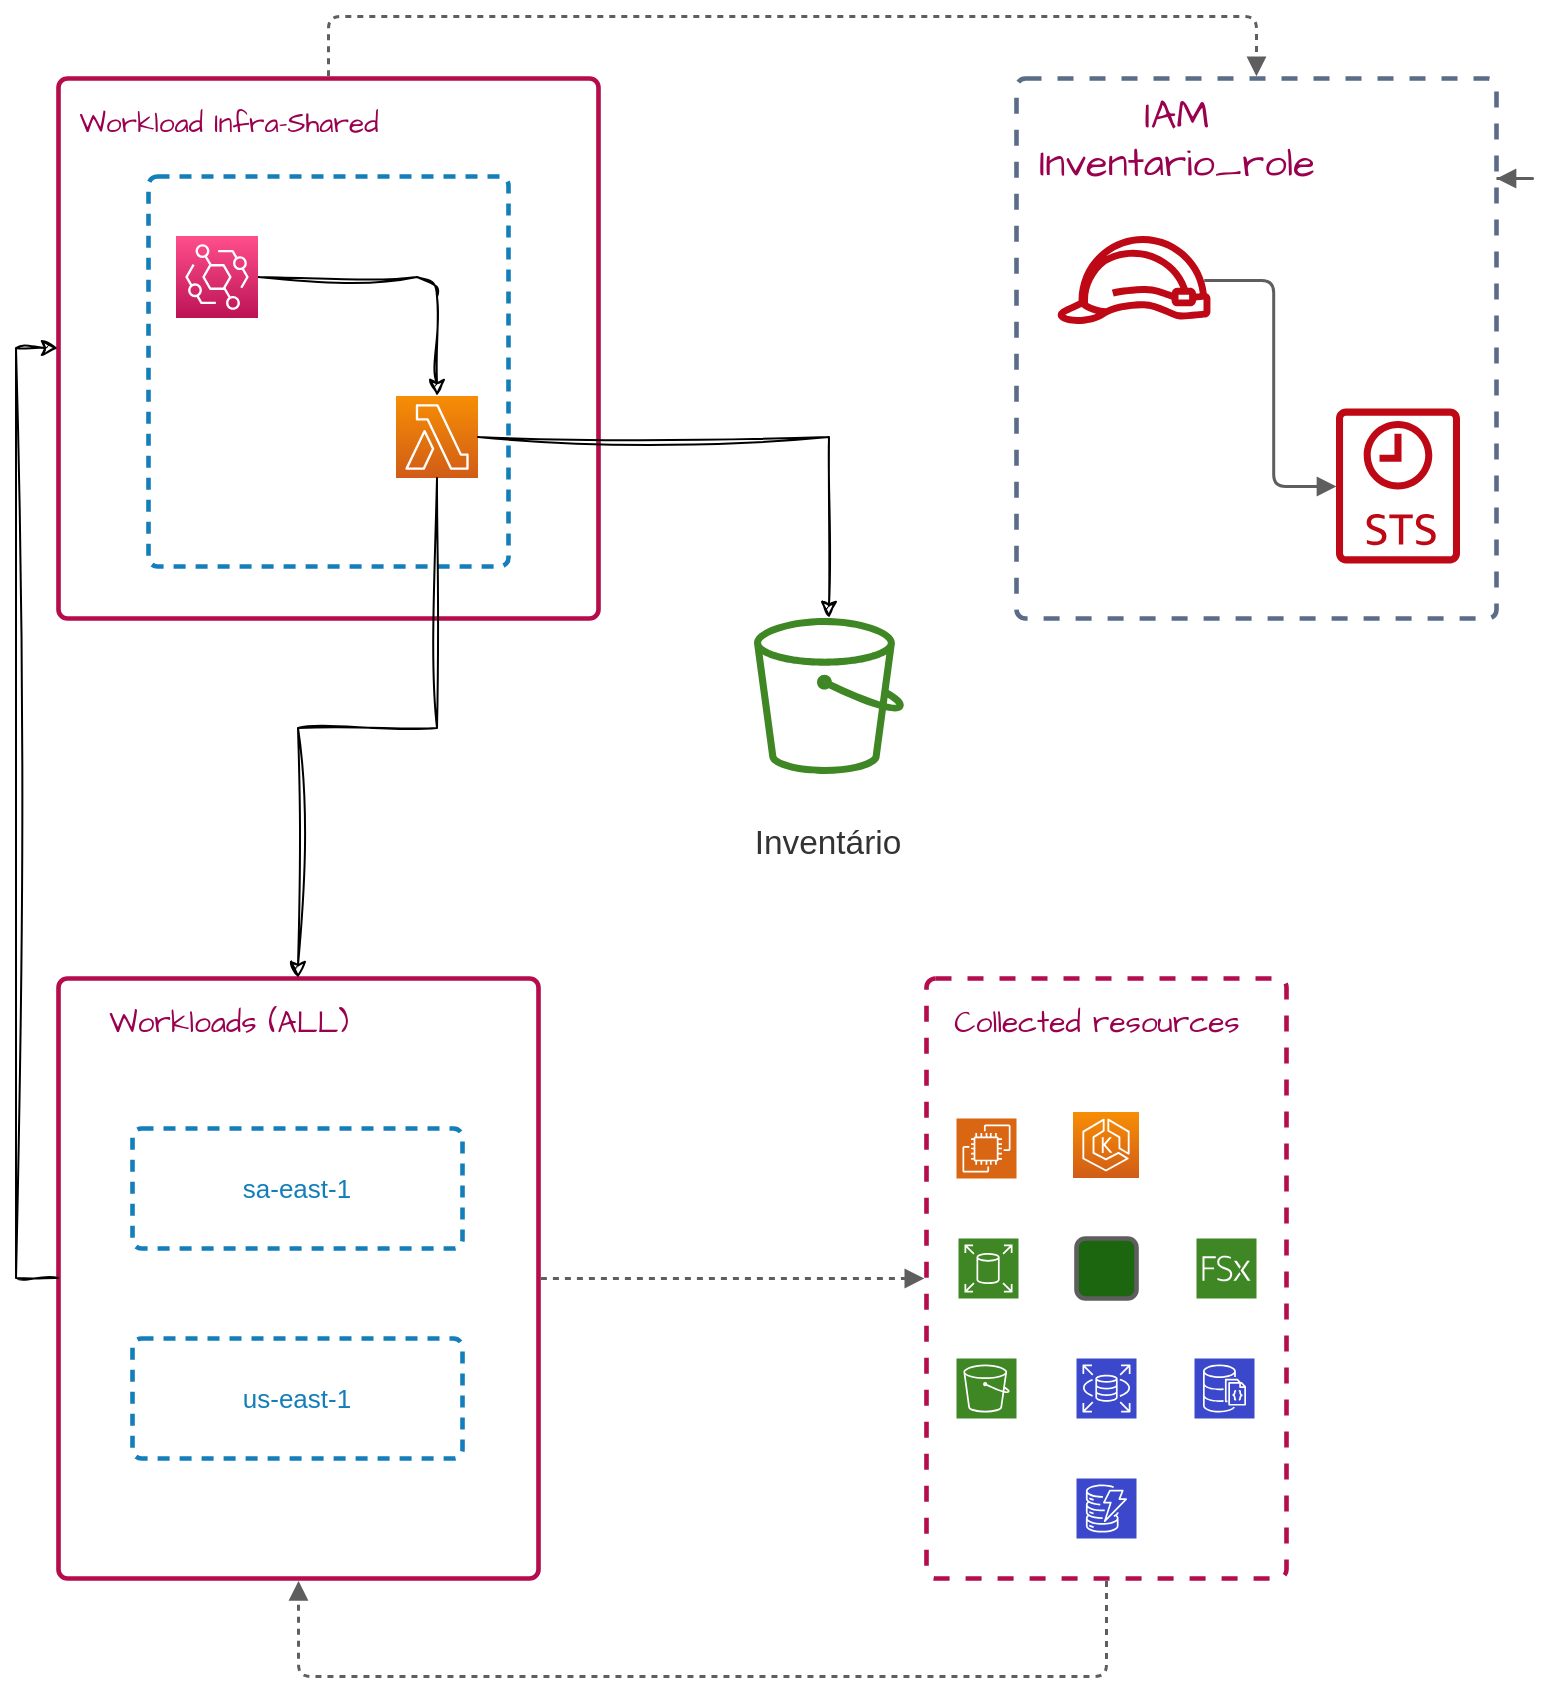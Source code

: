 <mxfile version="21.2.9" type="github">
  <diagram name="Página-1" id="VzRooWuVWmmBLkSY3yeb">
    <mxGraphModel dx="1862" dy="2907" grid="1" gridSize="10" guides="1" tooltips="1" connect="1" arrows="1" fold="1" page="1" pageScale="1" pageWidth="827" pageHeight="1169" math="0" shadow="0">
      <root>
        <mxCell id="0" />
        <mxCell id="1" parent="0" />
        <mxCell id="jStCBAq80HZp-Zrw6Ssf-65" value="" style="html=1;overflow=block;blockSpacing=1;whiteSpace=wrap;fontSize=13;fontColor=#147eba;spacing=0;strokeColor=#147eba;strokeOpacity=100;fillOpacity=0;rounded=1;absoluteArcSize=1;arcSize=9;fillColor=#ffffff;dashed=1;fixDash=1;dashPattern=6 5;strokeWidth=2.3;container=1;pointerEvents=0;collapsible=0;recursiveResize=0;lucidId=LxP5GGNBBhqn;" vertex="1" parent="1">
          <mxGeometry x="-44" y="-1670" width="180" height="195" as="geometry" />
        </mxCell>
        <mxCell id="jStCBAq80HZp-Zrw6Ssf-66" value="" style="html=1;overflow=block;blockSpacing=1;whiteSpace=wrap;fontSize=13;fontColor=#b40c4c;spacing=0;strokeColor=#b40c4c;strokeOpacity=100;fillOpacity=0;rounded=1;absoluteArcSize=1;arcSize=9;fillColor=#ffffff;strokeWidth=2.3;container=1;pointerEvents=0;collapsible=0;recursiveResize=0;lucidId=LxP5gSmfZ6k8;" vertex="1" parent="1">
          <mxGeometry x="-89" y="-1719" width="270" height="270" as="geometry" />
        </mxCell>
        <mxCell id="jStCBAq80HZp-Zrw6Ssf-97" value="" style="sketch=0;points=[[0,0,0],[0.25,0,0],[0.5,0,0],[0.75,0,0],[1,0,0],[0,1,0],[0.25,1,0],[0.5,1,0],[0.75,1,0],[1,1,0],[0,0.25,0],[0,0.5,0],[0,0.75,0],[1,0.25,0],[1,0.5,0],[1,0.75,0]];outlineConnect=0;fontColor=#232F3E;gradientColor=#F78E04;gradientDirection=north;fillColor=#D05C17;strokeColor=#ffffff;dashed=0;verticalLabelPosition=bottom;verticalAlign=top;align=center;html=1;fontSize=12;fontStyle=0;aspect=fixed;shape=mxgraph.aws4.resourceIcon;resIcon=mxgraph.aws4.lambda;hachureGap=4;jiggle=2;curveFitting=1;fontFamily=Architects Daughter;fontSource=https%3A%2F%2Ffonts.googleapis.com%2Fcss%3Ffamily%3DArchitects%2BDaughter;" vertex="1" parent="jStCBAq80HZp-Zrw6Ssf-66">
          <mxGeometry x="169" y="159" width="41" height="41" as="geometry" />
        </mxCell>
        <mxCell id="jStCBAq80HZp-Zrw6Ssf-98" value="&lt;font color=&quot;#99004d&quot; style=&quot;font-size: 14px;&quot;&gt;Workload Infra-Shared&lt;/font&gt;" style="text;html=1;align=center;verticalAlign=middle;resizable=0;points=[];autosize=1;strokeColor=none;fillColor=none;fontSize=20;fontFamily=Architects Daughter;" vertex="1" parent="jStCBAq80HZp-Zrw6Ssf-66">
          <mxGeometry width="170" height="40" as="geometry" />
        </mxCell>
        <mxCell id="jStCBAq80HZp-Zrw6Ssf-105" style="edgeStyle=orthogonalEdgeStyle;sketch=1;hachureGap=4;jiggle=2;curveFitting=1;orthogonalLoop=1;jettySize=auto;html=1;entryX=0.5;entryY=0;entryDx=0;entryDy=0;entryPerimeter=0;fontFamily=Architects Daughter;fontSource=https%3A%2F%2Ffonts.googleapis.com%2Fcss%3Ffamily%3DArchitects%2BDaughter;fontSize=16;rounded=1;jumpStyle=none;" edge="1" parent="jStCBAq80HZp-Zrw6Ssf-66" source="jStCBAq80HZp-Zrw6Ssf-103" target="jStCBAq80HZp-Zrw6Ssf-97">
          <mxGeometry relative="1" as="geometry" />
        </mxCell>
        <mxCell id="jStCBAq80HZp-Zrw6Ssf-103" value="" style="sketch=0;points=[[0,0,0],[0.25,0,0],[0.5,0,0],[0.75,0,0],[1,0,0],[0,1,0],[0.25,1,0],[0.5,1,0],[0.75,1,0],[1,1,0],[0,0.25,0],[0,0.5,0],[0,0.75,0],[1,0.25,0],[1,0.5,0],[1,0.75,0]];outlineConnect=0;fontColor=#232F3E;gradientColor=#FF4F8B;gradientDirection=north;fillColor=#BC1356;strokeColor=#ffffff;dashed=0;verticalLabelPosition=bottom;verticalAlign=top;align=center;html=1;fontSize=12;fontStyle=0;aspect=fixed;shape=mxgraph.aws4.resourceIcon;resIcon=mxgraph.aws4.eventbridge;hachureGap=4;jiggle=2;curveFitting=1;fontFamily=Architects Daughter;fontSource=https%3A%2F%2Ffonts.googleapis.com%2Fcss%3Ffamily%3DArchitects%2BDaughter;" vertex="1" parent="jStCBAq80HZp-Zrw6Ssf-66">
          <mxGeometry x="59" y="79" width="41" height="41" as="geometry" />
        </mxCell>
        <mxCell id="jStCBAq80HZp-Zrw6Ssf-67" value="" style="html=1;overflow=block;blockSpacing=1;whiteSpace=wrap;fontSize=13;fontColor=#b40c4c;spacing=0;strokeColor=#b40c4c;strokeOpacity=100;fillOpacity=0;rounded=1;absoluteArcSize=1;arcSize=9;fillColor=#ffffff;strokeWidth=2.3;container=1;pointerEvents=0;collapsible=0;recursiveResize=0;lucidId=LxP5~-gnvn33;" vertex="1" parent="1">
          <mxGeometry x="-89" y="-1269" width="240" height="300" as="geometry" />
        </mxCell>
        <mxCell id="jStCBAq80HZp-Zrw6Ssf-101" value="&lt;font color=&quot;#99004d&quot; style=&quot;font-size: 15px;&quot;&gt;Workloads (ALL)&lt;/font&gt;" style="text;html=1;align=center;verticalAlign=middle;resizable=0;points=[];autosize=1;strokeColor=none;fillColor=none;fontSize=20;fontFamily=Architects Daughter;" vertex="1" parent="jStCBAq80HZp-Zrw6Ssf-67">
          <mxGeometry x="15" width="140" height="40" as="geometry" />
        </mxCell>
        <mxCell id="jStCBAq80HZp-Zrw6Ssf-68" value="sa-east-1" style="html=1;overflow=block;blockSpacing=1;whiteSpace=wrap;fontSize=13;fontColor=#147eba;spacing=0;strokeColor=#147eba;strokeOpacity=100;fillOpacity=0;rounded=1;absoluteArcSize=1;arcSize=9;fillColor=#ffffff;dashed=1;fixDash=1;dashPattern=6 5;strokeWidth=2.3;container=1;pointerEvents=0;collapsible=0;recursiveResize=0;lucidId=LxP58ap9dD4S;" vertex="1" parent="1">
          <mxGeometry x="-52" y="-1194" width="165" height="60" as="geometry" />
        </mxCell>
        <mxCell id="jStCBAq80HZp-Zrw6Ssf-69" value="us-east-1" style="html=1;overflow=block;blockSpacing=1;whiteSpace=wrap;fontSize=13;fontColor=#147eba;spacing=0;strokeColor=#147eba;strokeOpacity=100;fillOpacity=0;rounded=1;absoluteArcSize=1;arcSize=9;fillColor=#ffffff;dashed=1;fixDash=1;dashPattern=6 5;strokeWidth=2.3;container=1;pointerEvents=0;collapsible=0;recursiveResize=0;lucidId=LxP5Oyb40GwO;" vertex="1" parent="1">
          <mxGeometry x="-52" y="-1089" width="165" height="60" as="geometry" />
        </mxCell>
        <mxCell id="jStCBAq80HZp-Zrw6Ssf-70" value="" style="html=1;overflow=block;blockSpacing=1;whiteSpace=wrap;fontSize=18.5;fontColor=#5a6c86;fontStyle=1;spacing=0;strokeColor=#5a6c86;strokeOpacity=100;fillOpacity=0;rounded=1;absoluteArcSize=1;arcSize=9;fillColor=#ffffff;dashed=1;fixDash=1;dashPattern=8 8;strokeWidth=2.3;container=1;pointerEvents=0;collapsible=0;recursiveResize=0;lucidId=LxP5nYw_OTYY;" vertex="1" parent="1">
          <mxGeometry x="390" y="-1719" width="240" height="270" as="geometry" />
        </mxCell>
        <mxCell id="jStCBAq80HZp-Zrw6Ssf-102" value="&lt;font color=&quot;#99004d&quot; style=&quot;&quot;&gt;&lt;font style=&quot;font-size: 20px;&quot;&gt;IAM&lt;/font&gt;&lt;br&gt;&lt;font style=&quot;font-size: 20px;&quot;&gt;Inventario_role&lt;/font&gt;&lt;/font&gt;" style="text;html=1;align=center;verticalAlign=middle;resizable=0;points=[];autosize=1;strokeColor=none;fillColor=none;fontSize=20;fontFamily=Architects Daughter;" vertex="1" parent="jStCBAq80HZp-Zrw6Ssf-70">
          <mxGeometry width="160" height="60" as="geometry" />
        </mxCell>
        <mxCell id="jStCBAq80HZp-Zrw6Ssf-108" value="" style="sketch=0;outlineConnect=0;fontColor=#232F3E;gradientColor=none;fillColor=#BF0816;strokeColor=none;dashed=0;verticalLabelPosition=bottom;verticalAlign=top;align=center;html=1;fontSize=12;fontStyle=0;aspect=fixed;pointerEvents=1;shape=mxgraph.aws4.role;hachureGap=4;jiggle=2;curveFitting=1;fontFamily=Architects Daughter;fontSource=https%3A%2F%2Ffonts.googleapis.com%2Fcss%3Ffamily%3DArchitects%2BDaughter;" vertex="1" parent="jStCBAq80HZp-Zrw6Ssf-70">
          <mxGeometry x="20.0" y="79" width="78" height="44" as="geometry" />
        </mxCell>
        <mxCell id="jStCBAq80HZp-Zrw6Ssf-109" value="" style="sketch=0;outlineConnect=0;fontColor=#232F3E;gradientColor=none;fillColor=#BF0816;strokeColor=none;dashed=0;verticalLabelPosition=bottom;verticalAlign=top;align=center;html=1;fontSize=12;fontStyle=0;aspect=fixed;pointerEvents=1;shape=mxgraph.aws4.sts_alternate;hachureGap=4;jiggle=2;curveFitting=1;fontFamily=Architects Daughter;fontSource=https%3A%2F%2Ffonts.googleapis.com%2Fcss%3Ffamily%3DArchitects%2BDaughter;" vertex="1" parent="jStCBAq80HZp-Zrw6Ssf-70">
          <mxGeometry x="160" y="165" width="62" height="78" as="geometry" />
        </mxCell>
        <mxCell id="jStCBAq80HZp-Zrw6Ssf-90" value="" style="html=1;jettySize=18;whiteSpace=wrap;fontSize=13;strokeColor=#5E5E5E;strokeWidth=1.5;rounded=1;arcSize=12;edgeStyle=orthogonalEdgeStyle;startArrow=none;endArrow=block;endFill=1;exitX=0.956;exitY=0.5;exitPerimeter=0;entryX=0;entryY=0.5;entryPerimeter=0;lucidId=Y_P5OzAssBBT;" edge="1" parent="jStCBAq80HZp-Zrw6Ssf-70" source="jStCBAq80HZp-Zrw6Ssf-108" target="jStCBAq80HZp-Zrw6Ssf-109">
          <mxGeometry width="100" height="100" relative="1" as="geometry">
            <Array as="points" />
            <mxPoint x="87.36" y="117.5" as="sourcePoint" />
            <mxPoint x="150" y="204" as="targetPoint" />
          </mxGeometry>
        </mxCell>
        <mxCell id="jStCBAq80HZp-Zrw6Ssf-71" value="Inventário" style="html=1;overflow=block;blockSpacing=1;whiteSpace=wrap;fontSize=16.7;fontColor=#333333;spacing=0;fillColor=#ffffff;strokeWidth=1.5;strokeColor=none;lucidId=24P5CM.3enOe;" vertex="1" parent="1">
          <mxGeometry x="206" y="-1359" width="180" height="45" as="geometry" />
        </mxCell>
        <mxCell id="jStCBAq80HZp-Zrw6Ssf-78" value="" style="html=1;overflow=block;blockSpacing=1;whiteSpace=wrap;fontSize=13.3;fontColor=#b40c4c;align=left;spacing=0;verticalAlign=middle;strokeColor=#b40c4c;strokeOpacity=100;fillOpacity=0;rounded=1;absoluteArcSize=1;arcSize=9;fillColor=#ffffff;dashed=1;fixDash=1;dashPattern=8 8;strokeWidth=2.3;container=1;pointerEvents=0;collapsible=0;recursiveResize=0;lucidId=QDP5hamLGUEg;" vertex="1" parent="1">
          <mxGeometry x="345" y="-1269" width="180" height="300" as="geometry" />
        </mxCell>
        <mxCell id="jStCBAq80HZp-Zrw6Ssf-100" value="&lt;font color=&quot;#99004d&quot; style=&quot;font-size: 15px;&quot;&gt;Collected resources&lt;/font&gt;" style="text;html=1;align=center;verticalAlign=middle;resizable=0;points=[];autosize=1;strokeColor=none;fillColor=none;fontSize=20;fontFamily=Architects Daughter;" vertex="1" parent="jStCBAq80HZp-Zrw6Ssf-78">
          <mxGeometry width="170" height="40" as="geometry" />
        </mxCell>
        <mxCell id="jStCBAq80HZp-Zrw6Ssf-115" value="" style="sketch=0;points=[[0,0,0],[0.25,0,0],[0.5,0,0],[0.75,0,0],[1,0,0],[0,1,0],[0.25,1,0],[0.5,1,0],[0.75,1,0],[1,1,0],[0,0.25,0],[0,0.5,0],[0,0.75,0],[1,0.25,0],[1,0.5,0],[1,0.75,0]];outlineConnect=0;fontColor=#232F3E;gradientColor=#F78E04;gradientDirection=north;fillColor=#D05C17;strokeColor=#ffffff;dashed=0;verticalLabelPosition=bottom;verticalAlign=top;align=center;html=1;fontSize=12;fontStyle=0;aspect=fixed;shape=mxgraph.aws4.resourceIcon;resIcon=mxgraph.aws4.eks;hachureGap=4;jiggle=2;curveFitting=1;fontFamily=Architects Daughter;fontSource=https%3A%2F%2Ffonts.googleapis.com%2Fcss%3Ffamily%3DArchitects%2BDaughter;" vertex="1" parent="jStCBAq80HZp-Zrw6Ssf-78">
          <mxGeometry x="73.5" y="67" width="33" height="33" as="geometry" />
        </mxCell>
        <mxCell id="jStCBAq80HZp-Zrw6Ssf-79" value="" style="html=1;overflow=block;blockSpacing=1;whiteSpace=wrap;shape=mxgraph.aws4.resourceIcon;resIcon=mxgraph.aws4.ec2;verticalLabelPosition=bottom;align=center;verticalAlign=top;strokeColor=#ffffff;pointerEvents=1;fontSize=13;spacing=0;strokeOpacity=100;rounded=1;absoluteArcSize=1;arcSize=9;fillColor=#d86613;strokeWidth=2.3;lucidId=VLP564rc3VLV;" vertex="1" parent="1">
          <mxGeometry x="360" y="-1199" width="30" height="30" as="geometry" />
        </mxCell>
        <mxCell id="jStCBAq80HZp-Zrw6Ssf-80" value="" style="html=1;overflow=block;blockSpacing=1;whiteSpace=wrap;fontSize=13;spacing=0;strokeColor=#5e5e5e;strokeOpacity=100;fillOpacity=100;rounded=1;absoluteArcSize=1;arcSize=9;fillColor=#1b660f;strokeWidth=2.3;lucidId=HMP5cWINAEkL;" vertex="1" parent="1">
          <mxGeometry x="420" y="-1139" width="30" height="30" as="geometry" />
        </mxCell>
        <mxCell id="jStCBAq80HZp-Zrw6Ssf-81" value="" style="html=1;overflow=block;blockSpacing=1;whiteSpace=wrap;shape=mxgraph.aws4.resourceIcon;resIcon=mxgraph.aws4.fsx;labelPosition=center;verticalLabelPosition=bottom;align=center;verticalAlign=top;strokeColor=#ffffff;pointerEvents=1;fontSize=13;spacing=0;strokeOpacity=100;rounded=1;absoluteArcSize=1;arcSize=9;fillColor=#3f8624;strokeWidth=2.3;lucidId=9MP5vk~L6b_T;" vertex="1" parent="1">
          <mxGeometry x="480" y="-1139" width="30" height="30" as="geometry" />
        </mxCell>
        <mxCell id="jStCBAq80HZp-Zrw6Ssf-82" value="" style="html=1;overflow=block;blockSpacing=1;whiteSpace=wrap;shape=mxgraph.aws4.resourceIcon;resIcon=mxgraph.aws4.elastic_block_store;labelPosition=center;verticalLabelPosition=bottom;align=center;verticalAlign=top;strokeColor=#ffffff;pointerEvents=1;fontSize=13;spacing=0;strokeOpacity=100;rounded=1;absoluteArcSize=1;arcSize=9;fillColor=#3f8624;strokeWidth=2.3;lucidId=uNP53A2GF-6j;" vertex="1" parent="1">
          <mxGeometry x="361" y="-1139" width="30" height="30" as="geometry" />
        </mxCell>
        <mxCell id="jStCBAq80HZp-Zrw6Ssf-84" value="" style="html=1;overflow=block;blockSpacing=1;whiteSpace=wrap;shape=image;fontSize=13;spacing=0;strokeColor=none;strokeOpacity=100;strokeWidth=0;image=https://images.lucid.app/images/45615121-0fde-41e3-a332-d0e352b0bb33/content;imageAspect=0;lucidId=YUP5qHfr82i2;" vertex="1" parent="1">
          <mxGeometry x="479" y="-1200" width="32" height="32" as="geometry" />
        </mxCell>
        <mxCell id="jStCBAq80HZp-Zrw6Ssf-85" value="" style="html=1;overflow=block;blockSpacing=1;whiteSpace=wrap;shape=mxgraph.aws4.resourceIcon;resIcon=mxgraph.aws4.s3;labelPosition=center;verticalLabelPosition=bottom;align=center;verticalAlign=top;strokeColor=#ffffff;pointerEvents=1;fontSize=13;spacing=0;strokeOpacity=100;rounded=1;absoluteArcSize=1;arcSize=9;fillColor=#3f8624;strokeWidth=2.3;lucidId=0VP5lnikihRS;" vertex="1" parent="1">
          <mxGeometry x="360" y="-1079" width="30" height="30" as="geometry" />
        </mxCell>
        <mxCell id="jStCBAq80HZp-Zrw6Ssf-86" value="" style="html=1;overflow=block;blockSpacing=1;whiteSpace=wrap;shape=mxgraph.aws4.resourceIcon;resIcon=mxgraph.aws4.rds;verticalLabelPosition=bottom;align=center;verticalAlign=top;strokeColor=#ffffff;pointerEvents=1;fontSize=13;spacing=0;strokeOpacity=100;rounded=1;absoluteArcSize=1;arcSize=9;fillColor=#3b48cc;strokeWidth=2.3;lucidId=CWP5NWTmOiCy;" vertex="1" parent="1">
          <mxGeometry x="420" y="-1079" width="30" height="30" as="geometry" />
        </mxCell>
        <mxCell id="jStCBAq80HZp-Zrw6Ssf-87" value="" style="html=1;overflow=block;blockSpacing=1;whiteSpace=wrap;shape=mxgraph.aws4.resourceIcon;resIcon=mxgraph.aws4.documentdb_with_mongodb_compatibility;verticalLabelPosition=bottom;align=center;verticalAlign=top;strokeColor=#ffffff;pointerEvents=1;fontSize=13;spacing=0;strokeOpacity=100;rounded=1;absoluteArcSize=1;arcSize=9;fillColor=#3b48cc;strokeWidth=2.3;lucidId=9WP5~1O04F0Y;" vertex="1" parent="1">
          <mxGeometry x="479" y="-1079" width="30" height="30" as="geometry" />
        </mxCell>
        <mxCell id="jStCBAq80HZp-Zrw6Ssf-88" value="" style="html=1;overflow=block;blockSpacing=1;whiteSpace=wrap;shape=mxgraph.aws4.resourceIcon;resIcon=mxgraph.aws4.dynamodb;verticalLabelPosition=bottom;align=center;verticalAlign=top;strokeColor=#ffffff;pointerEvents=1;fontSize=13;spacing=0;strokeOpacity=100;rounded=1;absoluteArcSize=1;arcSize=9;fillColor=#3b48cc;strokeWidth=2.3;lucidId=0XP5R61sQiSh;" vertex="1" parent="1">
          <mxGeometry x="420" y="-1019" width="30" height="30" as="geometry" />
        </mxCell>
        <mxCell id="jStCBAq80HZp-Zrw6Ssf-89" value="" style="html=1;jettySize=18;whiteSpace=wrap;fontSize=13;strokeColor=#5E5E5E;dashed=1;fixDash=1;strokeWidth=1.5;rounded=1;arcSize=12;edgeStyle=orthogonalEdgeStyle;startArrow=none;endArrow=block;endFill=1;exitX=1.005;exitY=0.5;exitPerimeter=0;entryX=-0.006;entryY=0.5;entryPerimeter=0;lucidId=l0P5Al1hxcXD;" edge="1" parent="1" source="jStCBAq80HZp-Zrw6Ssf-67" target="jStCBAq80HZp-Zrw6Ssf-78">
          <mxGeometry width="100" height="100" relative="1" as="geometry">
            <Array as="points" />
          </mxGeometry>
        </mxCell>
        <mxCell id="jStCBAq80HZp-Zrw6Ssf-91" value="" style="html=1;jettySize=18;whiteSpace=wrap;fontSize=13;strokeColor=#5E5E5E;strokeWidth=1.5;rounded=1;arcSize=12;edgeStyle=orthogonalEdgeStyle;startArrow=none;endArrow=block;endFill=1;exitY=0.258;exitPerimeter=0;entryY=0.258;entryPerimeter=0;lucidId=C~P5Zth2JD2g;" edge="1" parent="1" source="jStCBAq80HZp-Zrw6Ssf-70" target="jStCBAq80HZp-Zrw6Ssf-70">
          <mxGeometry width="100" height="100" relative="1" as="geometry">
            <Array as="points">
              <mxPoint x="651" y="-1669" generated="1" />
              <mxPoint x="651" y="-1669" generated="1" />
            </Array>
          </mxGeometry>
        </mxCell>
        <mxCell id="jStCBAq80HZp-Zrw6Ssf-92" value="" style="html=1;jettySize=18;whiteSpace=wrap;fontSize=13;strokeColor=#5E5E5E;dashed=1;fixDash=1;strokeWidth=1.5;rounded=1;arcSize=12;edgeStyle=orthogonalEdgeStyle;startArrow=none;endArrow=block;endFill=1;exitX=0.5;exitY=1.004;exitPerimeter=0;entryX=0.5;entryY=1.004;entryPerimeter=0;lucidId=HdD61imAqbCs;" edge="1" parent="1" source="jStCBAq80HZp-Zrw6Ssf-78" target="jStCBAq80HZp-Zrw6Ssf-67">
          <mxGeometry width="100" height="100" relative="1" as="geometry">
            <Array as="points">
              <mxPoint x="435" y="-920" />
              <mxPoint x="31" y="-920" />
            </Array>
          </mxGeometry>
        </mxCell>
        <mxCell id="jStCBAq80HZp-Zrw6Ssf-94" value="" style="html=1;jettySize=18;whiteSpace=wrap;fontSize=13;strokeColor=#5E5E5E;dashed=1;fixDash=1;strokeWidth=1.5;rounded=1;arcSize=12;edgeStyle=orthogonalEdgeStyle;startArrow=none;endArrow=block;endFill=1;exitX=0.5;exitY=-0.004;exitPerimeter=0;entryX=0.5;entryY=-0.004;entryPerimeter=0;lucidId=AeD6Igm9mrJJ;" edge="1" parent="1" source="jStCBAq80HZp-Zrw6Ssf-66" target="jStCBAq80HZp-Zrw6Ssf-70">
          <mxGeometry width="100" height="100" relative="1" as="geometry">
            <Array as="points">
              <mxPoint x="46" y="-1750" />
              <mxPoint x="510" y="-1750" />
            </Array>
          </mxGeometry>
        </mxCell>
        <mxCell id="jStCBAq80HZp-Zrw6Ssf-106" value="" style="sketch=0;outlineConnect=0;fontColor=#232F3E;gradientColor=none;fillColor=#3F8624;strokeColor=none;dashed=0;verticalLabelPosition=bottom;verticalAlign=top;align=center;html=1;fontSize=12;fontStyle=0;aspect=fixed;pointerEvents=1;shape=mxgraph.aws4.bucket;hachureGap=4;jiggle=2;curveFitting=1;fontFamily=Architects Daughter;fontSource=https%3A%2F%2Ffonts.googleapis.com%2Fcss%3Ffamily%3DArchitects%2BDaughter;" vertex="1" parent="1">
          <mxGeometry x="259" y="-1449" width="75" height="78" as="geometry" />
        </mxCell>
        <mxCell id="jStCBAq80HZp-Zrw6Ssf-110" style="edgeStyle=orthogonalEdgeStyle;rounded=0;sketch=1;hachureGap=4;jiggle=2;curveFitting=1;orthogonalLoop=1;jettySize=auto;html=1;fontFamily=Architects Daughter;fontSource=https%3A%2F%2Ffonts.googleapis.com%2Fcss%3Ffamily%3DArchitects%2BDaughter;fontSize=16;" edge="1" parent="1" source="jStCBAq80HZp-Zrw6Ssf-97" target="jStCBAq80HZp-Zrw6Ssf-67">
          <mxGeometry relative="1" as="geometry" />
        </mxCell>
        <mxCell id="jStCBAq80HZp-Zrw6Ssf-113" style="edgeStyle=orthogonalEdgeStyle;rounded=0;sketch=1;hachureGap=4;jiggle=2;curveFitting=1;orthogonalLoop=1;jettySize=auto;html=1;entryX=0;entryY=0.5;entryDx=0;entryDy=0;fontFamily=Architects Daughter;fontSource=https%3A%2F%2Ffonts.googleapis.com%2Fcss%3Ffamily%3DArchitects%2BDaughter;fontSize=16;exitX=0;exitY=0.5;exitDx=0;exitDy=0;" edge="1" parent="1" source="jStCBAq80HZp-Zrw6Ssf-67" target="jStCBAq80HZp-Zrw6Ssf-66">
          <mxGeometry relative="1" as="geometry">
            <mxPoint x="-100" y="-1117" as="sourcePoint" />
            <Array as="points">
              <mxPoint x="-110" y="-1119" />
              <mxPoint x="-110" y="-1584" />
            </Array>
          </mxGeometry>
        </mxCell>
        <mxCell id="jStCBAq80HZp-Zrw6Ssf-114" style="edgeStyle=orthogonalEdgeStyle;rounded=0;sketch=1;hachureGap=4;jiggle=2;curveFitting=1;orthogonalLoop=1;jettySize=auto;html=1;fontFamily=Architects Daughter;fontSource=https%3A%2F%2Ffonts.googleapis.com%2Fcss%3Ffamily%3DArchitects%2BDaughter;fontSize=16;" edge="1" parent="1" source="jStCBAq80HZp-Zrw6Ssf-97" target="jStCBAq80HZp-Zrw6Ssf-106">
          <mxGeometry relative="1" as="geometry" />
        </mxCell>
      </root>
    </mxGraphModel>
  </diagram>
</mxfile>
